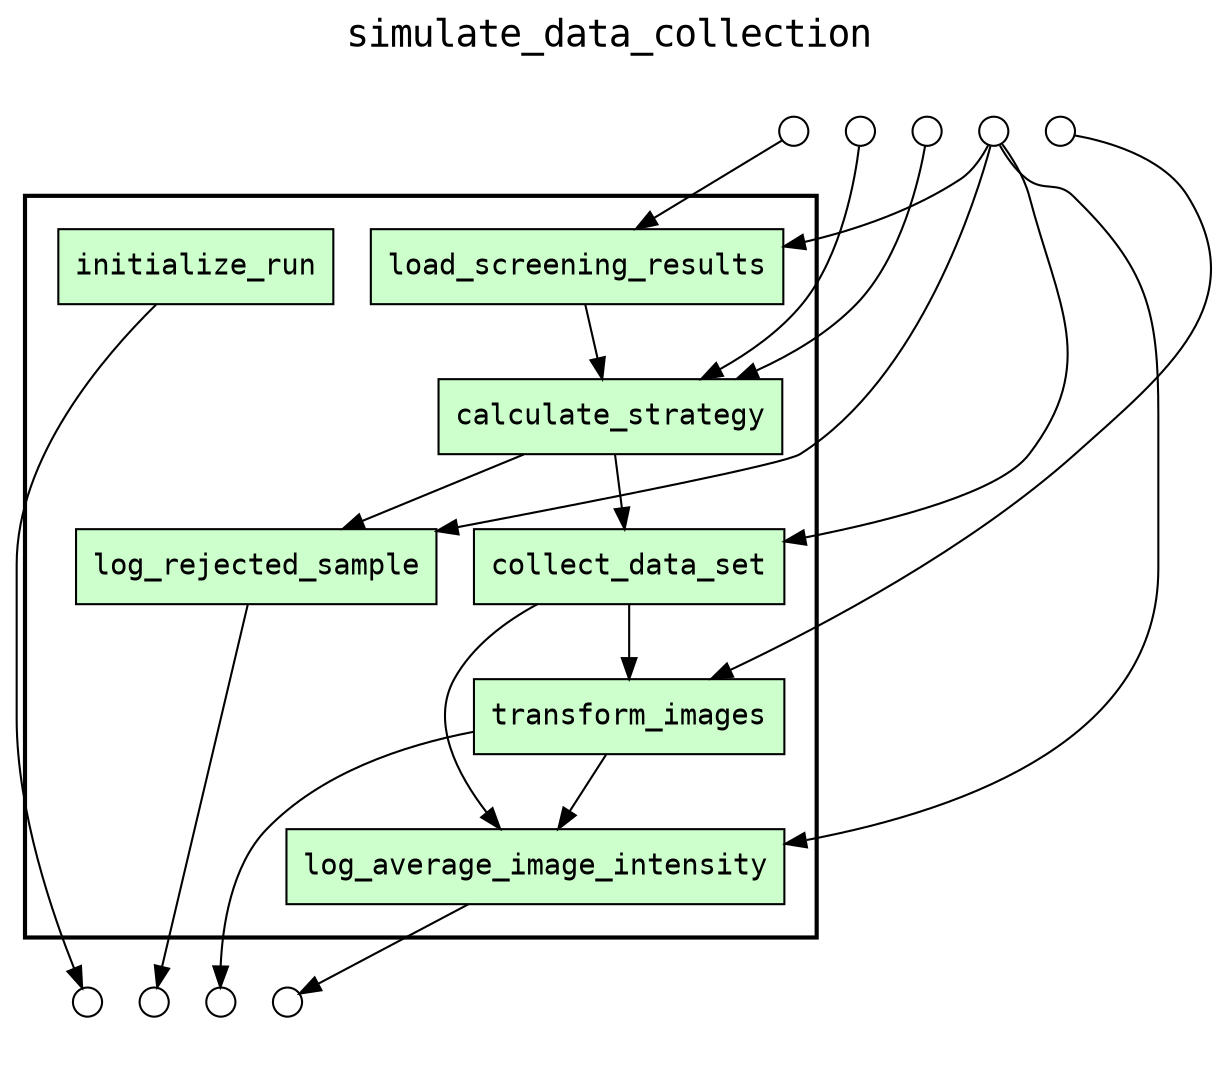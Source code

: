 
digraph yw_data_view {
rankdir=TB
fontname=Courier; fontsize=18; labelloc=t
label="simulate_data_collection"
subgraph cluster_workflow { label=""; color=black; penwidth=2
subgraph cluster_workflow_inner { label=""; color=white
node[shape=box style="filled" fillcolor="#CCFFCC" peripheries=1 fontname=Courier]
initialize_run
load_screening_results
calculate_strategy
log_rejected_sample
collect_data_set
transform_images
log_average_image_intensity
node[shape=box style="filled" fillcolor="#CCFFCC" peripheries=1 fontname=Courier]
}}
subgraph cluster_inflows { label=""; color=white; penwidth=2
subgraph cluster_inflows_inner { label=""; color=white
node[shape=circle fillcolor="#FFFFFF" peripheries=1 width=0.2]
sample_spreadsheet_inflow [label=""]
calibration_image_inflow [label=""]
sample_score_cutoff_inflow [label=""]
data_redundancy_inflow [label=""]
cassette_id_inflow [label=""]
}}
subgraph cluster_outflows { label=""; color=white; penwidth=2
subgraph cluster_outflows_inner { label=""; color=white
node[shape=circle fillcolor="#FFFFFF" peripheries=1 width=0.2]
rejection_log_outflow [label=""]
collection_log_outflow [label=""]
run_log_outflow [label=""]
corrected_image_outflow [label=""]
}}
load_screening_results -> calculate_strategy
calculate_strategy -> log_rejected_sample
calculate_strategy -> collect_data_set
collect_data_set -> transform_images
collect_data_set -> log_average_image_intensity
transform_images -> log_average_image_intensity
cassette_id_inflow -> log_average_image_intensity
cassette_id_inflow -> collect_data_set
cassette_id_inflow -> log_rejected_sample
data_redundancy_inflow -> calculate_strategy
sample_score_cutoff_inflow -> calculate_strategy
calibration_image_inflow -> transform_images
cassette_id_inflow -> load_screening_results
sample_spreadsheet_inflow -> load_screening_results
transform_images -> corrected_image_outflow
initialize_run -> run_log_outflow
log_average_image_intensity -> collection_log_outflow
log_rejected_sample -> rejection_log_outflow
}


